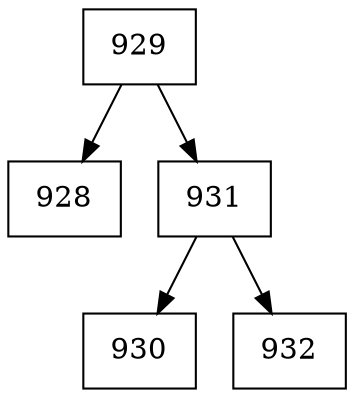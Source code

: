 digraph grafico{
rankdir=UD 
node[shape=box] 
concentrate=true 
nodo929[ shape=record, label ="929"];
nodo928[ shape=record, label ="928"];
nodo929->nodo928
nodo931[ shape=record, label ="931"];
nodo930[ shape=record, label ="930"];
nodo931->nodo930
nodo932[ shape=record, label ="932"];
nodo931->nodo932
nodo929->nodo931
}